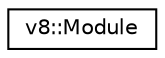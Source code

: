 digraph "Graphical Class Hierarchy"
{
  edge [fontname="Helvetica",fontsize="10",labelfontname="Helvetica",labelfontsize="10"];
  node [fontname="Helvetica",fontsize="10",shape=record];
  rankdir="LR";
  Node1 [label="v8::Module",height=0.2,width=0.4,color="black", fillcolor="white", style="filled",URL="$classv8_1_1Module.html"];
}
